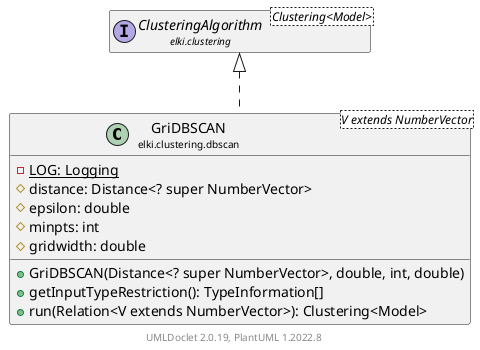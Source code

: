 @startuml
    remove .*\.(Instance|Par|Parameterizer|Factory)$
    set namespaceSeparator none
    hide empty fields
    hide empty methods

    class "<size:14>GriDBSCAN\n<size:10>elki.clustering.dbscan" as elki.clustering.dbscan.GriDBSCAN<V extends NumberVector> [[GriDBSCAN.html]] {
        {static} -LOG: Logging
        #distance: Distance<? super NumberVector>
        #epsilon: double
        #minpts: int
        #gridwidth: double
        +GriDBSCAN(Distance<? super NumberVector>, double, int, double)
        +getInputTypeRestriction(): TypeInformation[]
        +run(Relation<V extends NumberVector>): Clustering<Model>
    }

    interface "<size:14>ClusteringAlgorithm\n<size:10>elki.clustering" as elki.clustering.ClusteringAlgorithm<Clustering<Model>> [[../ClusteringAlgorithm.html]]
    class "<size:14>GriDBSCAN.Instance\n<size:10>elki.clustering.dbscan" as elki.clustering.dbscan.GriDBSCAN.Instance<V extends NumberVector> [[GriDBSCAN.Instance.html]]
    class "<size:14>GriDBSCAN.Par\n<size:10>elki.clustering.dbscan" as elki.clustering.dbscan.GriDBSCAN.Par<O extends NumberVector>

    elki.clustering.ClusteringAlgorithm <|.. elki.clustering.dbscan.GriDBSCAN
    elki.clustering.dbscan.GriDBSCAN +-- elki.clustering.dbscan.GriDBSCAN.Instance
    elki.clustering.dbscan.GriDBSCAN +-- elki.clustering.dbscan.GriDBSCAN.Par

    center footer UMLDoclet 2.0.19, PlantUML 1.2022.8
@enduml
